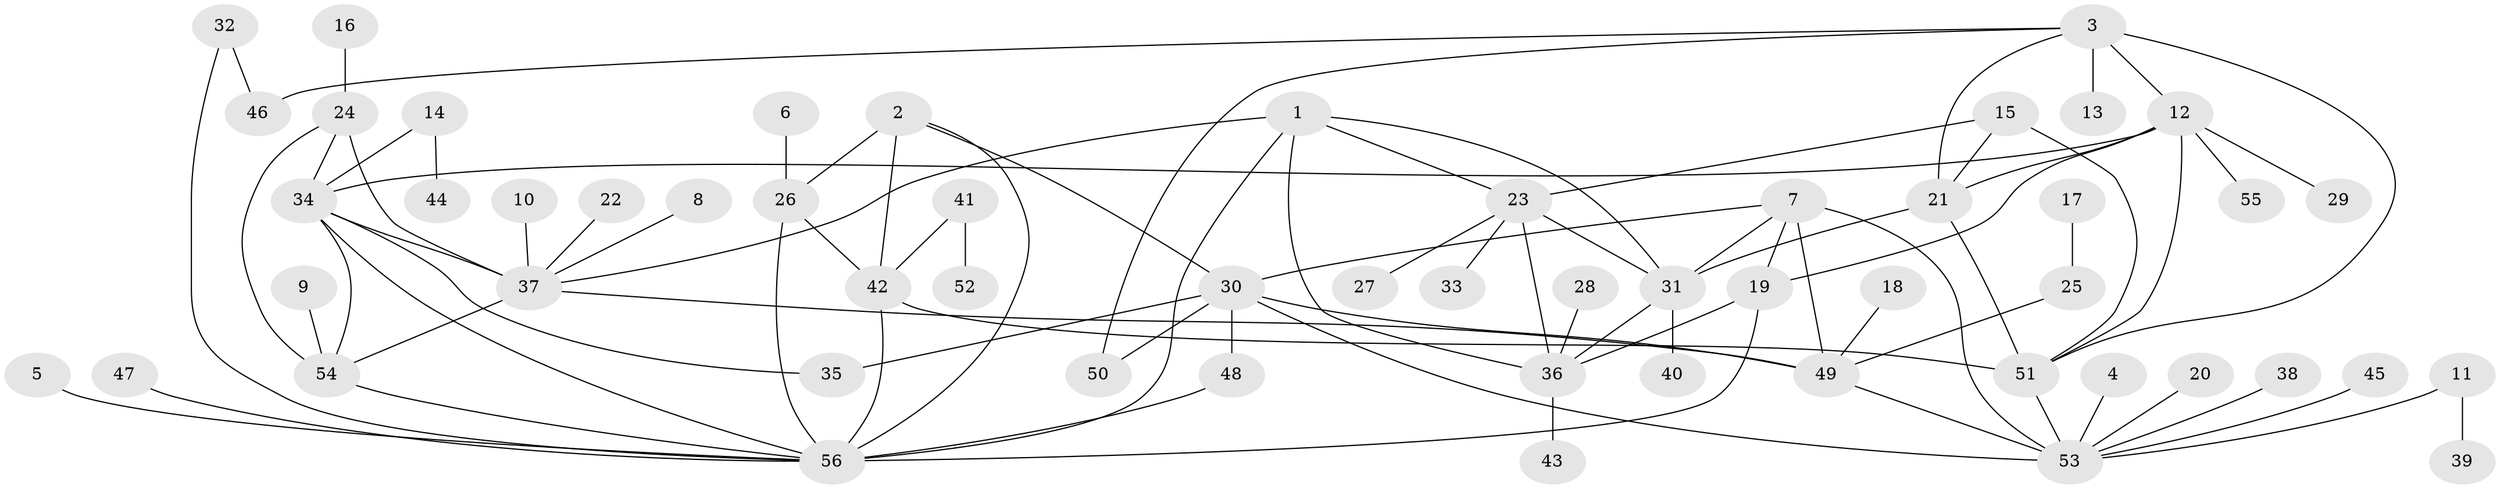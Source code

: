 // original degree distribution, {6: 0.03571428571428571, 5: 0.026785714285714284, 9: 0.03571428571428571, 7: 0.03571428571428571, 4: 0.03571428571428571, 14: 0.008928571428571428, 10: 0.026785714285714284, 8: 0.008928571428571428, 11: 0.008928571428571428, 12: 0.008928571428571428, 2: 0.17857142857142858, 1: 0.5267857142857143, 3: 0.0625}
// Generated by graph-tools (version 1.1) at 2025/02/03/09/25 03:02:43]
// undirected, 56 vertices, 86 edges
graph export_dot {
graph [start="1"]
  node [color=gray90,style=filled];
  1;
  2;
  3;
  4;
  5;
  6;
  7;
  8;
  9;
  10;
  11;
  12;
  13;
  14;
  15;
  16;
  17;
  18;
  19;
  20;
  21;
  22;
  23;
  24;
  25;
  26;
  27;
  28;
  29;
  30;
  31;
  32;
  33;
  34;
  35;
  36;
  37;
  38;
  39;
  40;
  41;
  42;
  43;
  44;
  45;
  46;
  47;
  48;
  49;
  50;
  51;
  52;
  53;
  54;
  55;
  56;
  1 -- 23 [weight=1.0];
  1 -- 31 [weight=1.0];
  1 -- 36 [weight=2.0];
  1 -- 37 [weight=1.0];
  1 -- 56 [weight=1.0];
  2 -- 26 [weight=2.0];
  2 -- 30 [weight=1.0];
  2 -- 42 [weight=2.0];
  2 -- 56 [weight=2.0];
  3 -- 12 [weight=2.0];
  3 -- 13 [weight=1.0];
  3 -- 21 [weight=2.0];
  3 -- 46 [weight=1.0];
  3 -- 50 [weight=1.0];
  3 -- 51 [weight=2.0];
  4 -- 53 [weight=1.0];
  5 -- 56 [weight=1.0];
  6 -- 26 [weight=1.0];
  7 -- 19 [weight=1.0];
  7 -- 30 [weight=2.0];
  7 -- 31 [weight=1.0];
  7 -- 49 [weight=2.0];
  7 -- 53 [weight=2.0];
  8 -- 37 [weight=1.0];
  9 -- 54 [weight=1.0];
  10 -- 37 [weight=1.0];
  11 -- 39 [weight=1.0];
  11 -- 53 [weight=1.0];
  12 -- 19 [weight=1.0];
  12 -- 21 [weight=1.0];
  12 -- 29 [weight=1.0];
  12 -- 34 [weight=1.0];
  12 -- 51 [weight=1.0];
  12 -- 55 [weight=1.0];
  14 -- 34 [weight=1.0];
  14 -- 44 [weight=1.0];
  15 -- 21 [weight=1.0];
  15 -- 23 [weight=1.0];
  15 -- 51 [weight=1.0];
  16 -- 24 [weight=1.0];
  17 -- 25 [weight=1.0];
  18 -- 49 [weight=1.0];
  19 -- 36 [weight=1.0];
  19 -- 56 [weight=1.0];
  20 -- 53 [weight=1.0];
  21 -- 31 [weight=1.0];
  21 -- 51 [weight=1.0];
  22 -- 37 [weight=1.0];
  23 -- 27 [weight=1.0];
  23 -- 31 [weight=1.0];
  23 -- 33 [weight=1.0];
  23 -- 36 [weight=2.0];
  24 -- 34 [weight=2.0];
  24 -- 37 [weight=2.0];
  24 -- 54 [weight=2.0];
  25 -- 49 [weight=1.0];
  26 -- 42 [weight=1.0];
  26 -- 56 [weight=1.0];
  28 -- 36 [weight=1.0];
  30 -- 35 [weight=1.0];
  30 -- 48 [weight=1.0];
  30 -- 49 [weight=1.0];
  30 -- 50 [weight=1.0];
  30 -- 53 [weight=1.0];
  31 -- 36 [weight=2.0];
  31 -- 40 [weight=1.0];
  32 -- 46 [weight=1.0];
  32 -- 56 [weight=1.0];
  34 -- 35 [weight=1.0];
  34 -- 37 [weight=1.0];
  34 -- 54 [weight=1.0];
  34 -- 56 [weight=1.0];
  36 -- 43 [weight=1.0];
  37 -- 49 [weight=1.0];
  37 -- 54 [weight=1.0];
  38 -- 53 [weight=1.0];
  41 -- 42 [weight=1.0];
  41 -- 52 [weight=1.0];
  42 -- 51 [weight=1.0];
  42 -- 56 [weight=1.0];
  45 -- 53 [weight=1.0];
  47 -- 56 [weight=1.0];
  48 -- 56 [weight=1.0];
  49 -- 53 [weight=1.0];
  51 -- 53 [weight=1.0];
  54 -- 56 [weight=1.0];
}
